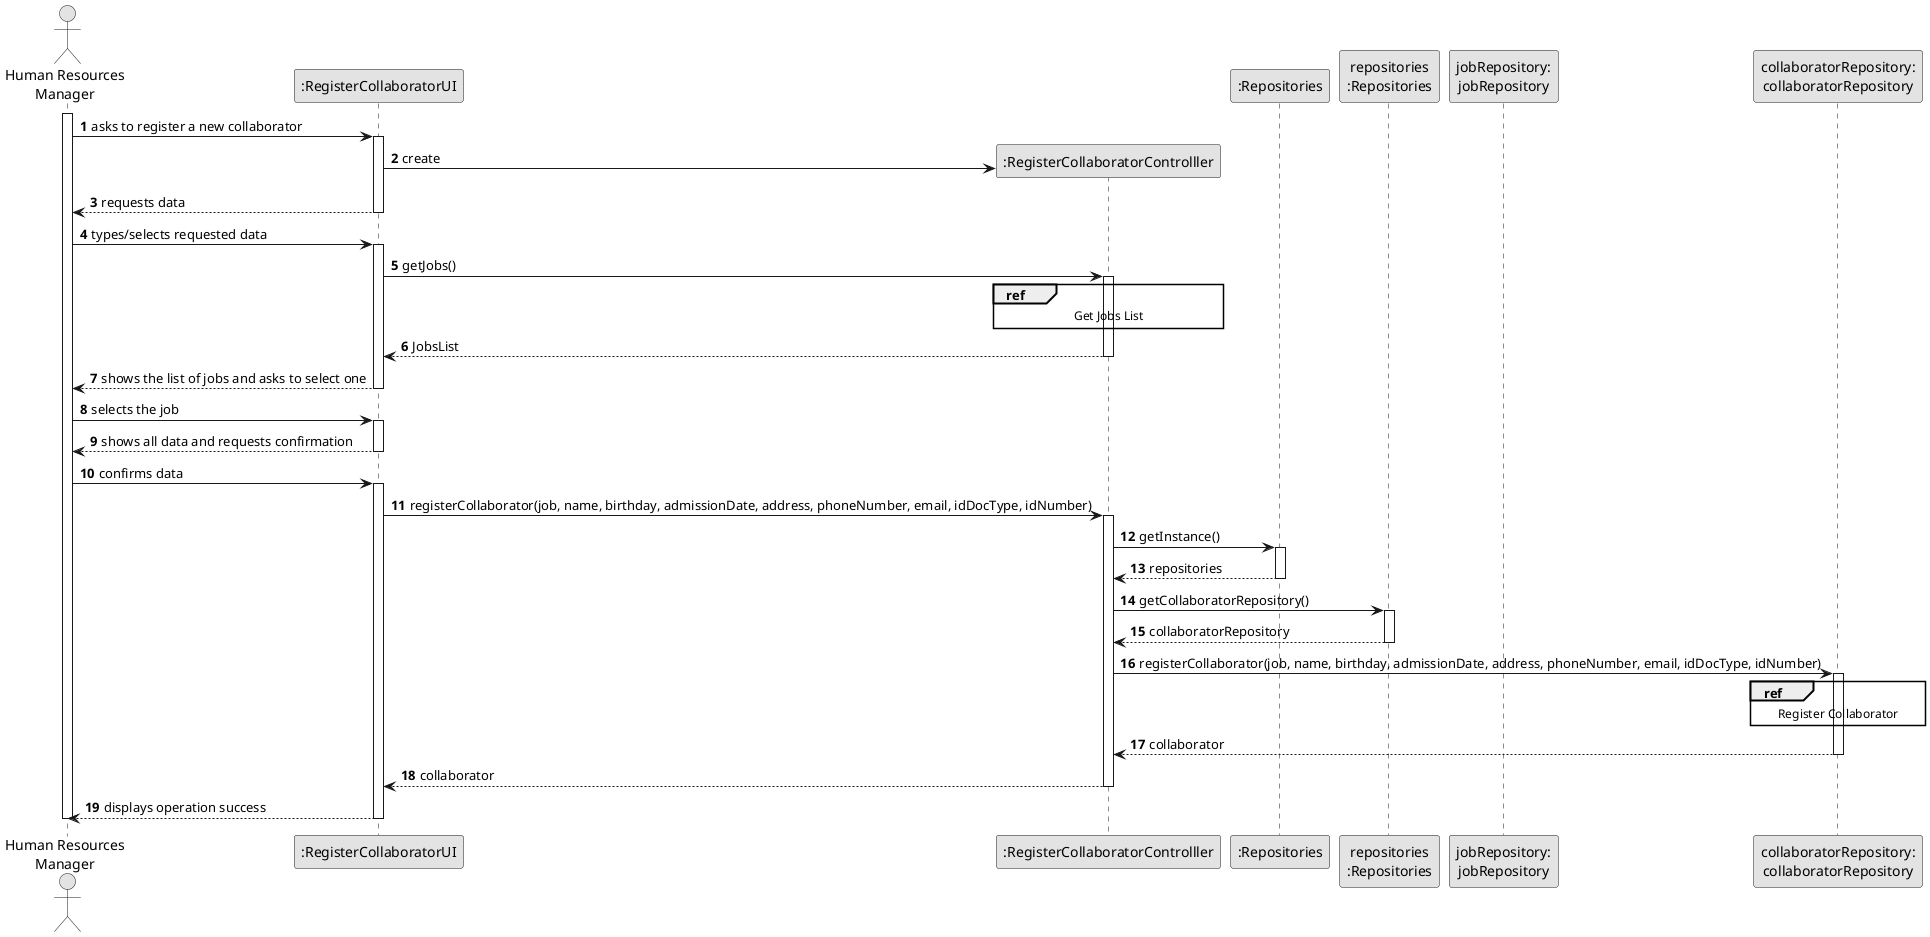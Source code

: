 @startuml
skinparam monochrome true
skinparam packageStyle rectangle
skinparam shadowing false

autonumber

'hide footbox
actor "Human Resources\nManager" as HRM
participant ":RegisterCollaboratorUI" as UI
participant ":RegisterCollaboratorControlller" as CTRL
participant ":Repositories" as REP
participant "repositories\n:Repositories" as REPS
participant "jobRepository:\njobRepository" as jobRepository
participant "collaboratorRepository:\ncollaboratorRepository" as collaboratorRepository

activate HRM

    HRM -> UI : asks to register a new collaborator
    activate UI

        UI -> CTRL** : create

    UI --> HRM : requests data
    deactivate UI

    HRM -> UI : types/selects requested data
    activate UI

        UI -> CTRL : getJobs()
        activate CTRL

            ref over CTRL
                Get Jobs List
            end ref

        CTRL --> UI : JobsList
        deactivate CTRL

    UI --> HRM : shows the list of jobs and asks to select one
    deactivate UI

    HRM -> UI : selects the job
    activate UI

    UI --> HRM : shows all data and requests confirmation
    deactivate UI

    HRM -> UI : confirms data
    activate UI

        UI -> CTRL: registerCollaborator(job, name, birthday, admissionDate, address, phoneNumber, email, idDocType, idNumber)
        activate CTRL

            CTRL -> REP: getInstance()
            activate REP

            REP --> CTRL: repositories
            deactivate REP

            CTRL -> REPS: getCollaboratorRepository()
            activate REPS

            REPS --> CTRL: collaboratorRepository
            deactivate REPS

            CTRL -> collaboratorRepository: registerCollaborator(job, name, birthday, admissionDate, address, phoneNumber, email, idDocType, idNumber)
            activate collaboratorRepository

                ref over collaboratorRepository
                    Register Collaborator
                end ref

            collaboratorRepository --> CTRL: collaborator
            deactivate collaboratorRepository

        CTRL --> UI: collaborator
        deactivate CTRL

    UI --> HRM: displays operation success
    deactivate UI

deactivate HRM

@enduml